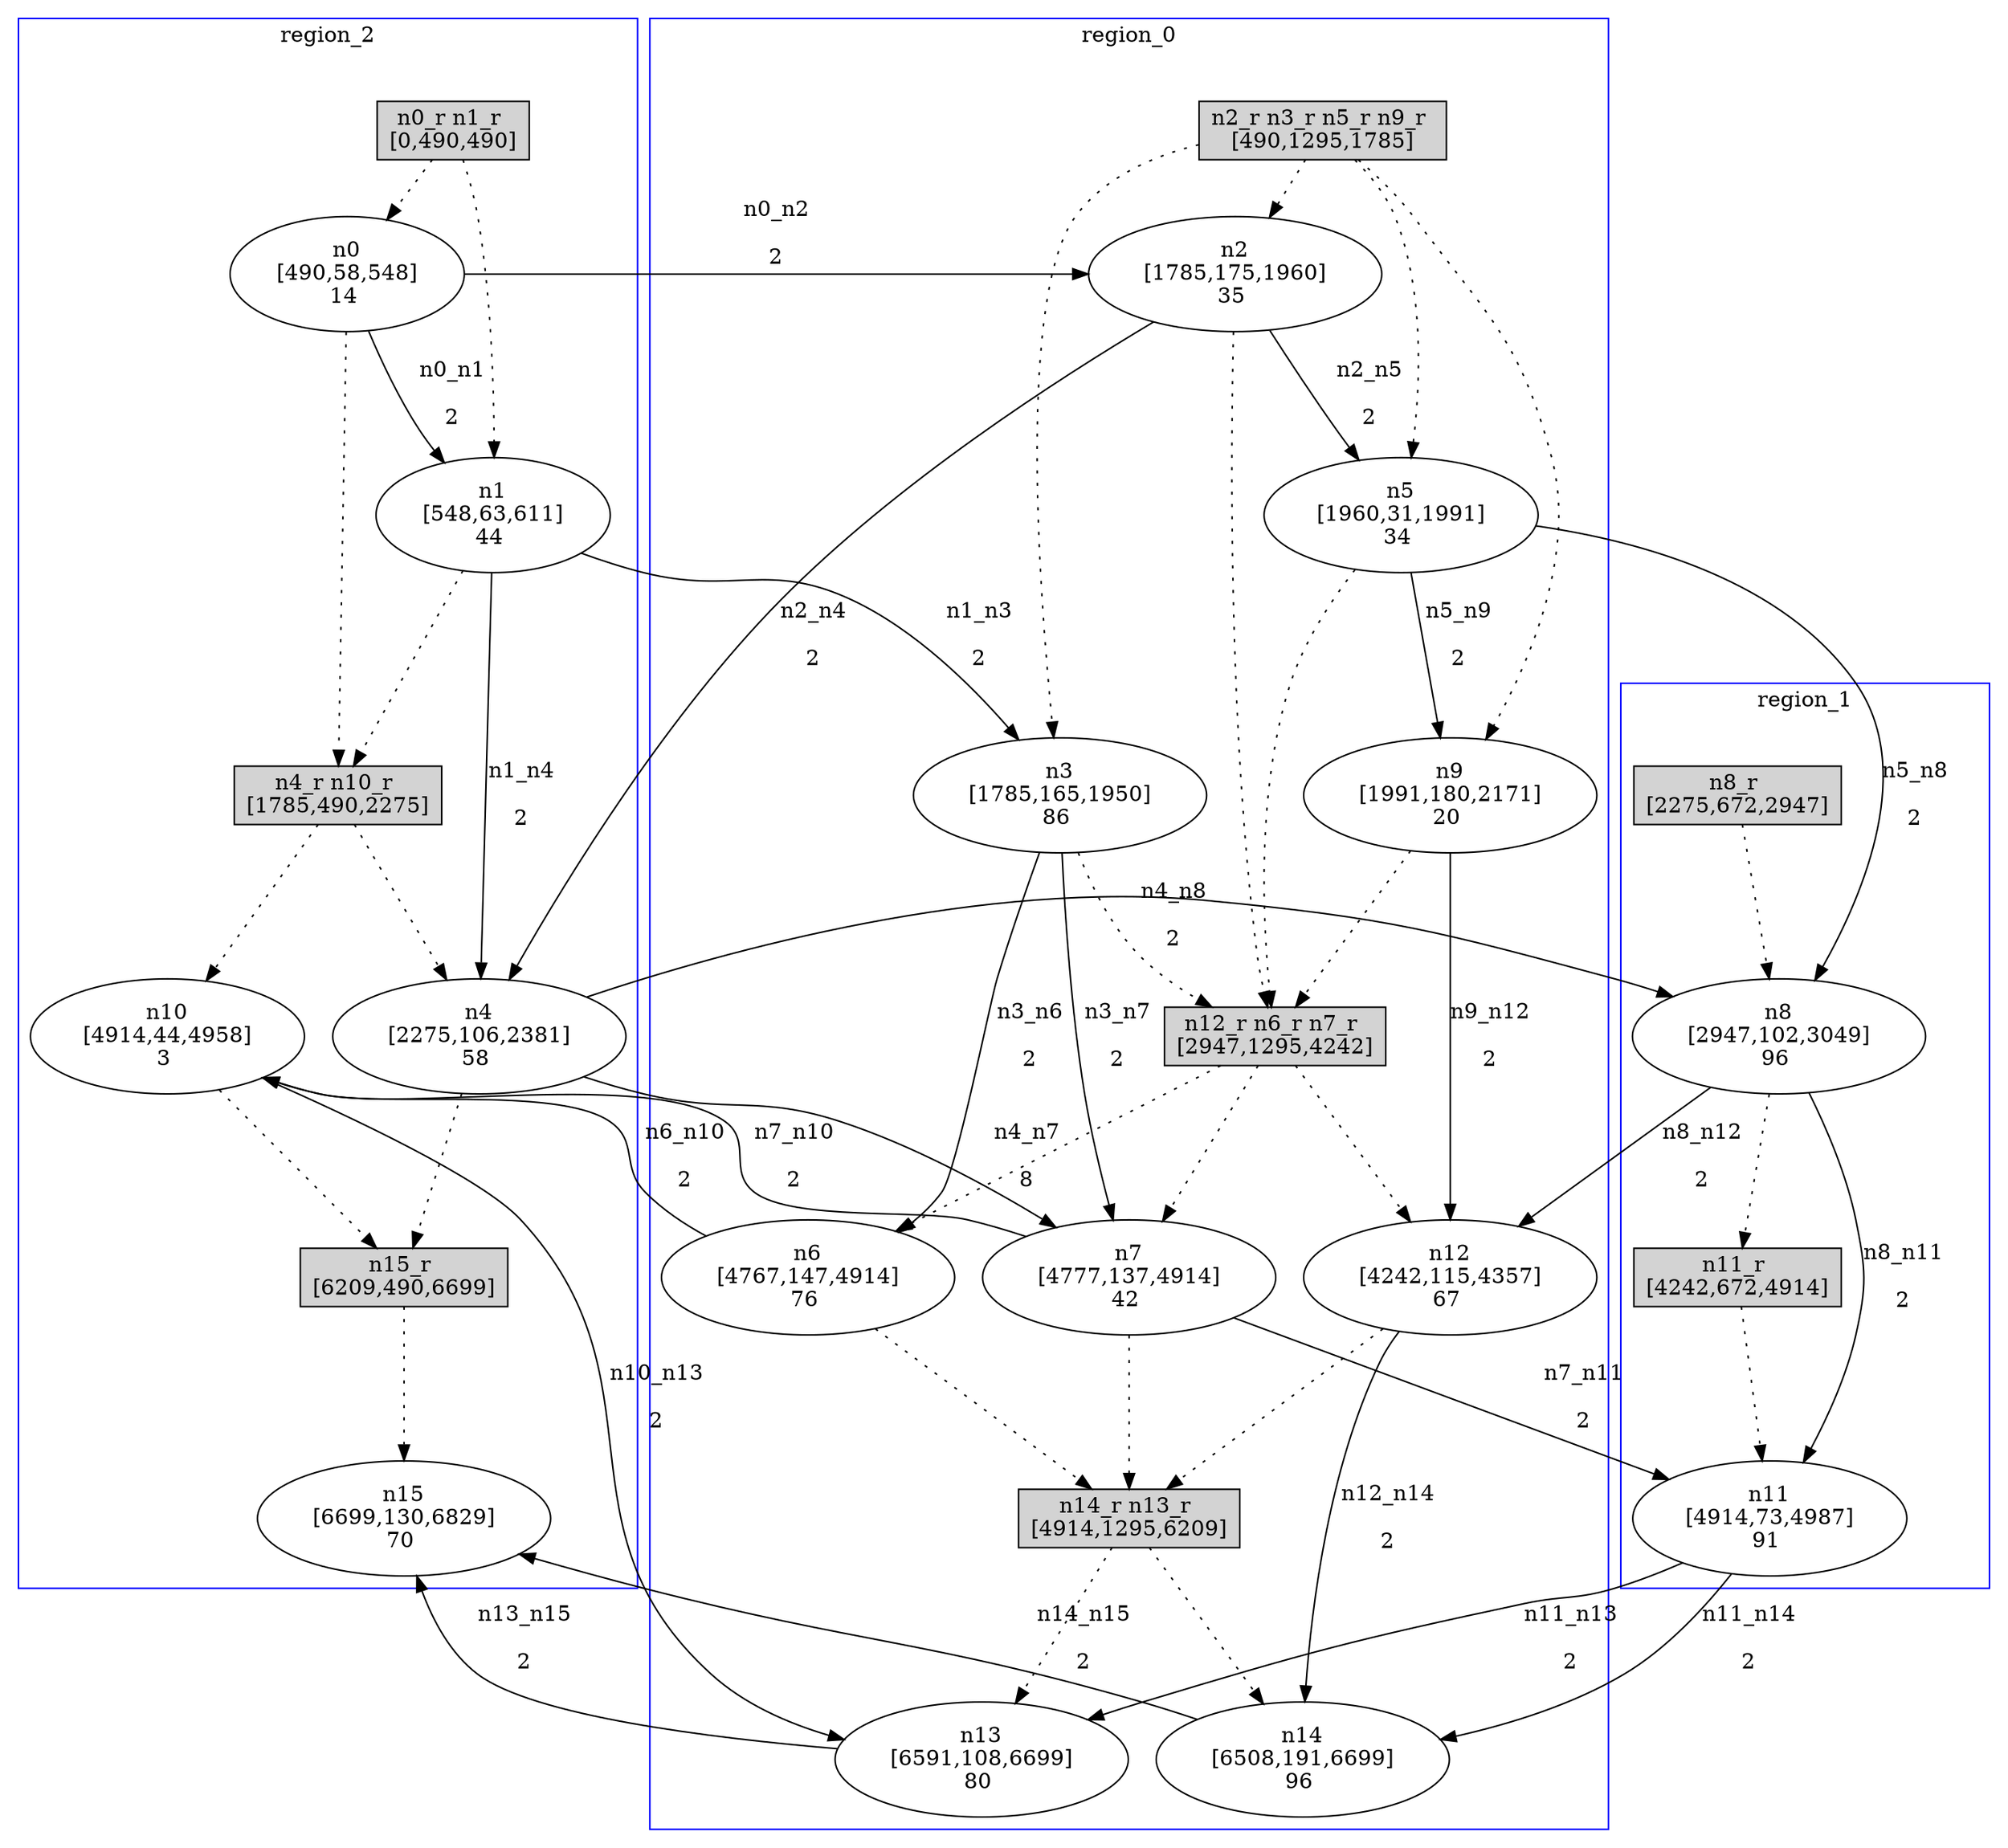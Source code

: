 //3-LSsolveMIPnSolStatus 2.
//4-SL 6829.
//5-LSsolveMIPsolveTime(double) 11.8952.
//6-reconfigurateNum(int) 8.
//7-reconfigurateTime(int) 6699.
digraph test_0 {
	size="28,40";
	subgraph cluster0 {
		stytle=filled;
		color=blue;
		label=region_0;
		reconfNode_0_1 [ shape = box, style = filled, label = "n2_r n3_r n5_r n9_r \n[490,1295,1785]" ];
		n2 [ label="n2\n[1785,175,1960]\n35 " ];
		n3 [ label="n3\n[1785,165,1950]\n86 " ];
		n5 [ label="n5\n[1960,31,1991]\n34 " ];
		n9 [ label="n9\n[1991,180,2171]\n20 " ];
		reconfNode_0_1 -> n2 [ style = dotted ];
		reconfNode_0_1 -> n3 [ style = dotted ];
		reconfNode_0_1 -> n5 [ style = dotted ];
		reconfNode_0_1 -> n9 [ style = dotted ];
		n2 -> reconfNode_0_2 [ style = dotted ];
		n3 -> reconfNode_0_2 [ style = dotted ];
		n5 -> reconfNode_0_2 [ style = dotted ];
		n9 -> reconfNode_0_2 [ style = dotted ];
		reconfNode_0_2 [ shape = box, style = filled, label = "n12_r n6_r n7_r \n[2947,1295,4242]" ];
		n12 [ label="n12\n[4242,115,4357]\n67 " ];
		n6 [ label="n6\n[4767,147,4914]\n76 " ];
		n7 [ label="n7\n[4777,137,4914]\n42 " ];
		reconfNode_0_2 -> n12 [ style = dotted ];
		reconfNode_0_2 -> n6 [ style = dotted ];
		reconfNode_0_2 -> n7 [ style = dotted ];
		n12 -> reconfNode_0_3 [ style = dotted ];
		n6 -> reconfNode_0_3 [ style = dotted ];
		n7 -> reconfNode_0_3 [ style = dotted ];
		reconfNode_0_3 [ shape = box, style = filled, label = "n14_r n13_r \n[4914,1295,6209]" ];
		n14 [ label="n14\n[6508,191,6699]\n96 " ];
		n13 [ label="n13\n[6591,108,6699]\n80 " ];
		reconfNode_0_3 -> n14 [ style = dotted ];
		reconfNode_0_3 -> n13 [ style = dotted ];
	}
	subgraph cluster1 {
		stytle=filled;
		color=blue;
		label=region_1;
		reconfNode_1_1 [ shape = box, style = filled, label = "n8_r \n[2275,672,2947]" ];
		n8 [ label="n8\n[2947,102,3049]\n96 " ];
		reconfNode_1_1 -> n8 [ style = dotted ];
		n8 -> reconfNode_1_2 [ style = dotted ];
		reconfNode_1_2 [ shape = box, style = filled, label = "n11_r \n[4242,672,4914]" ];
		n11 [ label="n11\n[4914,73,4987]\n91 " ];
		reconfNode_1_2 -> n11 [ style = dotted ];
	}
	subgraph cluster2 {
		stytle=filled;
		color=blue;
		label=region_2;
		reconfNode_2_1 [ shape = box, style = filled, label = "n0_r n1_r \n[0,490,490]" ];
		n0 [ label="n0\n[490,58,548]\n14 " ];
		n1 [ label="n1\n[548,63,611]\n44 " ];
		reconfNode_2_1 -> n0 [ style = dotted ];
		reconfNode_2_1 -> n1 [ style = dotted ];
		n0 -> reconfNode_2_2 [ style = dotted ];
		n1 -> reconfNode_2_2 [ style = dotted ];
		reconfNode_2_2 [ shape = box, style = filled, label = "n4_r n10_r \n[1785,490,2275]" ];
		n4 [ label="n4\n[2275,106,2381]\n58 " ];
		n10 [ label="n10\n[4914,44,4958]\n3 " ];
		reconfNode_2_2 -> n4 [ style = dotted ];
		reconfNode_2_2 -> n10 [ style = dotted ];
		n4 -> reconfNode_2_3 [ style = dotted ];
		n10 -> reconfNode_2_3 [ style = dotted ];
		reconfNode_2_3 [ shape = box, style = filled, label = "n15_r \n[6209,490,6699]" ];
		n15 [ label="n15\n[6699,130,6829]\n70 " ];
		reconfNode_2_3 -> n15 [ style = dotted ];
	}
	n0 -> n1 [ label="n0_n1\n2" ];
	n0 -> n2 [ label="n0_n2\n2" ];
	n1 -> n3 [ label="n1_n3\n2" ];
	n1 -> n4 [ label="n1_n4\n2" ];
	n2 -> n4 [ label="n2_n4\n2" ];
	n2 -> n5 [ label="n2_n5\n2" ];
	n3 -> n6 [ label="n3_n6\n2" ];
	n3 -> n7 [ label="n3_n7\n2" ];
	n4 -> n7 [ label="n4_n7\n8" ];
	n4 -> n8 [ label="n4_n8\n2" ];
	n5 -> n8 [ label="n5_n8\n2" ];
	n5 -> n9 [ label="n5_n9\n2" ];
	n6 -> n10 [ label="n6_n10\n2" ];
	n7 -> n10 [ label="n7_n10\n2" ];
	n7 -> n11 [ label="n7_n11\n2" ];
	n8 -> n11 [ label="n8_n11\n2" ];
	n8 -> n12 [ label="n8_n12\n2" ];
	n9 -> n12 [ label="n9_n12\n2" ];
	n10 -> n13 [ label="n10_n13\n2" ];
	n11 -> n13 [ label="n11_n13\n2" ];
	n11 -> n14 [ label="n11_n14\n2" ];
	n12 -> n14 [ label="n12_n14\n2" ];
	n13 -> n15 [ label="n13_n15\n2" ];
	n14 -> n15 [ label="n14_n15\n2" ];
}
